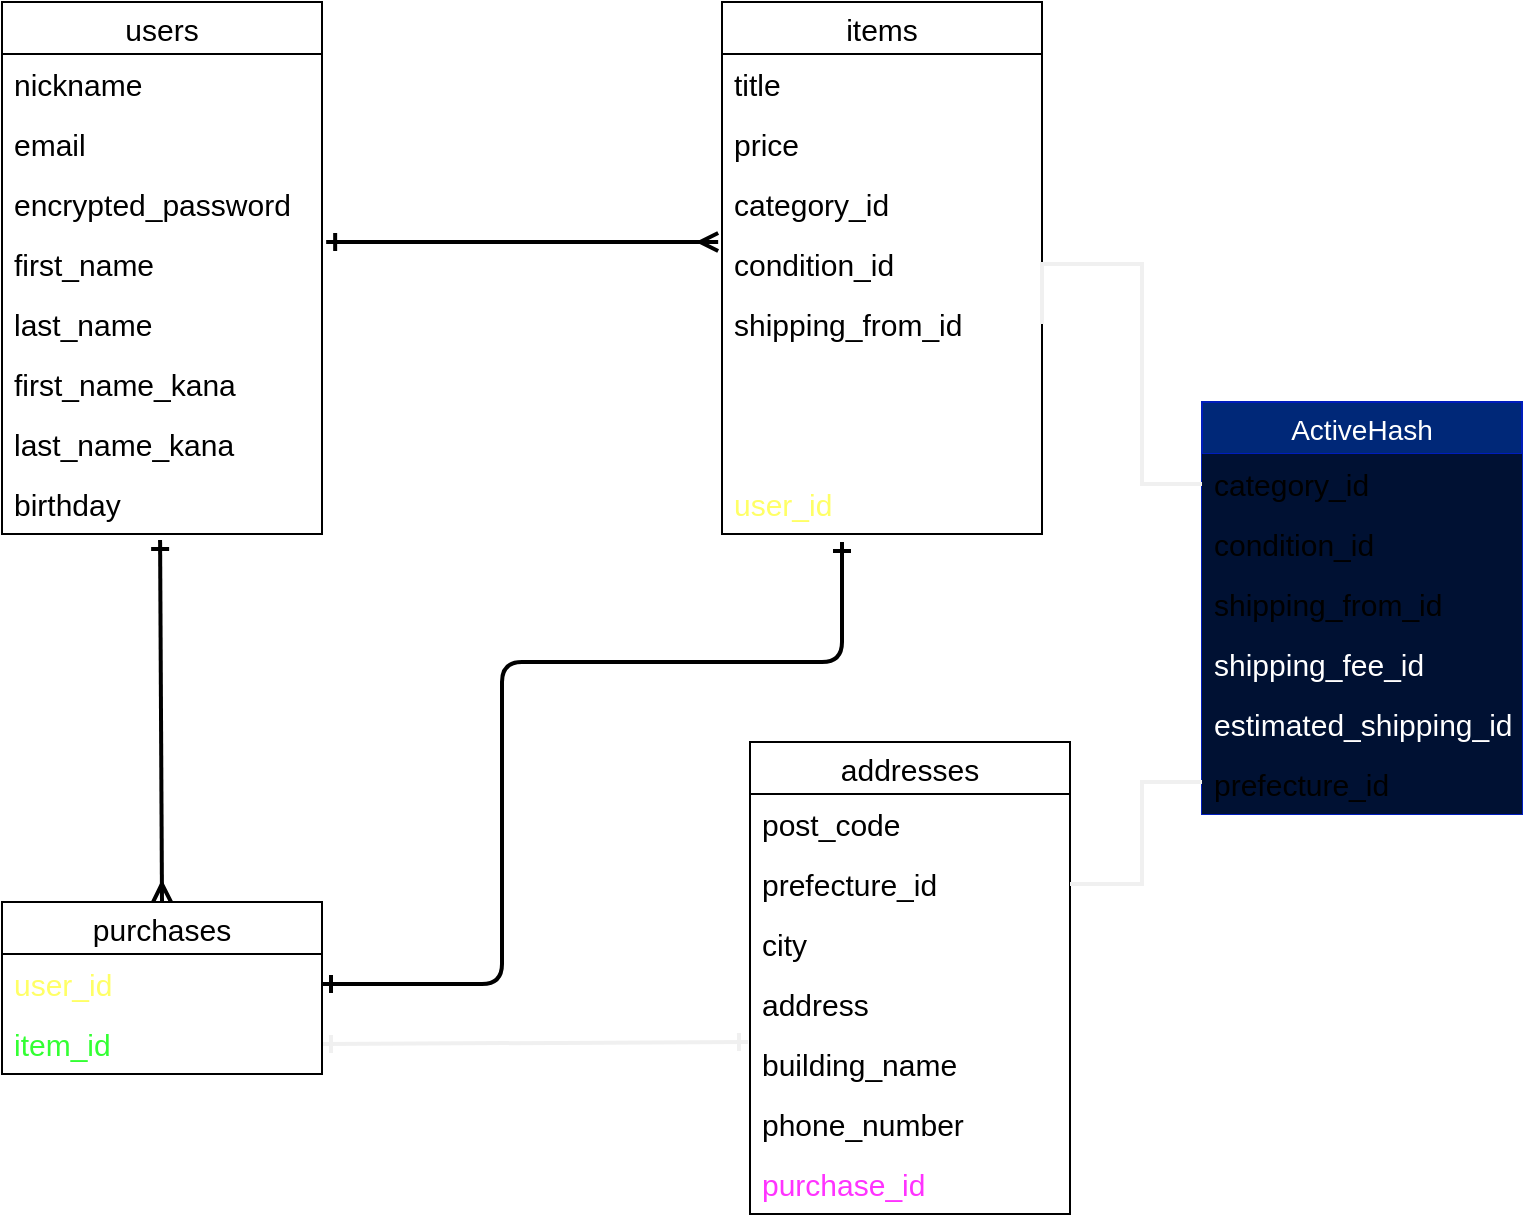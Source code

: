 <mxfile version="13.6.5">
    <diagram id="4ihMrbkJ1hh_erQFC0N1" name="ページ1">
        <mxGraphModel dx="1138" dy="830" grid="1" gridSize="10" guides="1" tooltips="1" connect="1" arrows="1" fold="1" page="1" pageScale="1" pageWidth="827" pageHeight="1169" math="0" shadow="0">
            <root>
                <mxCell id="0"/>
                <mxCell id="1" parent="0"/>
                <mxCell id="60" value="" style="fontSize=12;html=1;endArrow=ERmany;endFill=0;startArrow=ERone;startFill=0;strokeWidth=2;exitX=1.013;exitY=0.133;exitDx=0;exitDy=0;exitPerimeter=0;entryX=-0.012;entryY=0.133;entryDx=0;entryDy=0;entryPerimeter=0;" parent="1" source="18" target="98" edge="1">
                    <mxGeometry width="100" height="100" relative="1" as="geometry">
                        <mxPoint x="210" y="170" as="sourcePoint"/>
                        <mxPoint x="560" y="276" as="targetPoint"/>
                    </mxGeometry>
                </mxCell>
                <mxCell id="62" value="" style="fontSize=12;html=1;endArrow=ERmany;endFill=0;startArrow=ERone;startFill=0;jumpSize=6;strokeWidth=2;entryX=0.5;entryY=0;entryDx=0;entryDy=0;exitX=0.494;exitY=1.1;exitDx=0;exitDy=0;exitPerimeter=0;" parent="1" source="22" target="72" edge="1">
                    <mxGeometry width="100" height="100" relative="1" as="geometry">
                        <mxPoint x="110" y="430" as="sourcePoint"/>
                        <mxPoint x="130" y="620" as="targetPoint"/>
                    </mxGeometry>
                </mxCell>
                <mxCell id="71" value="" style="fontSize=12;html=1;endArrow=ERone;endFill=1;entryX=1;entryY=0.5;entryDx=0;entryDy=0;startArrow=ERone;startFill=0;exitX=0.375;exitY=1.133;exitDx=0;exitDy=0;exitPerimeter=0;strokeWidth=2;edgeStyle=orthogonalEdgeStyle;" parent="1" source="96" target="79" edge="1">
                    <mxGeometry width="100" height="100" relative="1" as="geometry">
                        <mxPoint x="640" y="450" as="sourcePoint"/>
                        <mxPoint x="430" y="400" as="targetPoint"/>
                        <Array as="points">
                            <mxPoint x="460" y="450"/>
                            <mxPoint x="290" y="450"/>
                            <mxPoint x="290" y="611"/>
                        </Array>
                    </mxGeometry>
                </mxCell>
                <mxCell id="48" value="addresses" style="swimlane;fontStyle=0;childLayout=stackLayout;horizontal=1;startSize=26;horizontalStack=0;resizeParent=1;resizeParentMax=0;resizeLast=0;collapsible=1;marginBottom=0;align=center;fontSize=15;" parent="1" vertex="1">
                    <mxGeometry x="414" y="490" width="160" height="236" as="geometry"/>
                </mxCell>
                <mxCell id="52" value="post_code" style="text;strokeColor=none;fillColor=none;spacingLeft=4;spacingRight=4;overflow=hidden;rotatable=0;points=[[0,0.5],[1,0.5]];portConstraint=eastwest;fontSize=15;" parent="48" vertex="1">
                    <mxGeometry y="26" width="160" height="30" as="geometry"/>
                </mxCell>
                <mxCell id="53" value="prefecture_id" style="text;strokeColor=none;fillColor=none;spacingLeft=4;spacingRight=4;overflow=hidden;rotatable=0;points=[[0,0.5],[1,0.5]];portConstraint=eastwest;fontSize=15;" parent="48" vertex="1">
                    <mxGeometry y="56" width="160" height="30" as="geometry"/>
                </mxCell>
                <mxCell id="54" value="city" style="text;strokeColor=none;fillColor=none;spacingLeft=4;spacingRight=4;overflow=hidden;rotatable=0;points=[[0,0.5],[1,0.5]];portConstraint=eastwest;fontSize=15;" parent="48" vertex="1">
                    <mxGeometry y="86" width="160" height="30" as="geometry"/>
                </mxCell>
                <mxCell id="55" value="address" style="text;strokeColor=none;fillColor=none;spacingLeft=4;spacingRight=4;overflow=hidden;rotatable=0;points=[[0,0.5],[1,0.5]];portConstraint=eastwest;fontSize=15;" parent="48" vertex="1">
                    <mxGeometry y="116" width="160" height="30" as="geometry"/>
                </mxCell>
                <mxCell id="56" value="building_name" style="text;strokeColor=none;fillColor=none;spacingLeft=4;spacingRight=4;overflow=hidden;rotatable=0;points=[[0,0.5],[1,0.5]];portConstraint=eastwest;fontSize=15;" parent="48" vertex="1">
                    <mxGeometry y="146" width="160" height="30" as="geometry"/>
                </mxCell>
                <mxCell id="57" value="phone_number" style="text;strokeColor=none;fillColor=none;spacingLeft=4;spacingRight=4;overflow=hidden;rotatable=0;points=[[0,0.5],[1,0.5]];portConstraint=eastwest;fontSize=15;" parent="48" vertex="1">
                    <mxGeometry y="176" width="160" height="30" as="geometry"/>
                </mxCell>
                <mxCell id="125" value="purchase_id" style="text;strokeColor=none;fillColor=none;spacingLeft=4;spacingRight=4;overflow=hidden;rotatable=0;points=[[0,0.5],[1,0.5]];portConstraint=eastwest;fontSize=15;fontColor=#FF33FF;" vertex="1" parent="48">
                    <mxGeometry y="206" width="160" height="30" as="geometry"/>
                </mxCell>
                <mxCell id="39" value="items" style="swimlane;fontStyle=0;childLayout=stackLayout;horizontal=1;startSize=26;horizontalStack=0;resizeParent=1;resizeParentMax=0;resizeLast=0;collapsible=1;marginBottom=0;align=center;fontSize=15;" parent="1" vertex="1">
                    <mxGeometry x="400" y="120" width="160" height="266" as="geometry"/>
                </mxCell>
                <mxCell id="40" value="title" style="text;strokeColor=none;fillColor=none;spacingLeft=4;spacingRight=4;overflow=hidden;rotatable=0;points=[[0,0.5],[1,0.5]];portConstraint=eastwest;fontSize=15;" parent="39" vertex="1">
                    <mxGeometry y="26" width="160" height="30" as="geometry"/>
                </mxCell>
                <mxCell id="135" value="price" style="text;strokeColor=none;fillColor=none;spacingLeft=4;spacingRight=4;overflow=hidden;rotatable=0;points=[[0,0.5],[1,0.5]];portConstraint=eastwest;fontSize=15;" vertex="1" parent="39">
                    <mxGeometry y="56" width="160" height="30" as="geometry"/>
                </mxCell>
                <mxCell id="42" value="category_id" style="text;strokeColor=none;fillColor=none;spacingLeft=4;spacingRight=4;overflow=hidden;rotatable=0;points=[[0,0.5],[1,0.5]];portConstraint=eastwest;fontSize=15;" parent="39" vertex="1">
                    <mxGeometry y="86" width="160" height="30" as="geometry"/>
                </mxCell>
                <mxCell id="98" value="condition_id" style="text;strokeColor=none;fillColor=none;spacingLeft=4;spacingRight=4;overflow=hidden;rotatable=0;points=[[0,0.5],[1,0.5]];portConstraint=eastwest;fontSize=15;" parent="39" vertex="1">
                    <mxGeometry y="116" width="160" height="30" as="geometry"/>
                </mxCell>
                <mxCell id="47" value="shipping_from_id" style="text;strokeColor=none;fillColor=none;spacingLeft=4;spacingRight=4;overflow=hidden;rotatable=0;points=[[0,0.5],[1,0.5]];portConstraint=eastwest;fontSize=15;" parent="39" vertex="1">
                    <mxGeometry y="146" width="160" height="30" as="geometry"/>
                </mxCell>
                <mxCell id="63" value="shipping_fee_id" style="text;spacingLeft=4;spacingRight=4;overflow=hidden;rotatable=0;points=[[0,0.5],[1,0.5]];portConstraint=eastwest;fontSize=15;fontColor=#FFFFFF;" parent="39" vertex="1">
                    <mxGeometry y="176" width="160" height="30" as="geometry"/>
                </mxCell>
                <mxCell id="94" value="estimated_shipping_id" style="text;spacingLeft=4;spacingRight=4;overflow=hidden;rotatable=0;points=[[0,0.5],[1,0.5]];portConstraint=eastwest;fontSize=15;fontColor=#FFFFFF;" parent="39" vertex="1">
                    <mxGeometry y="206" width="160" height="30" as="geometry"/>
                </mxCell>
                <mxCell id="96" value="user_id" style="text;spacingLeft=4;spacingRight=4;overflow=hidden;rotatable=0;points=[[0,0.5],[1,0.5]];portConstraint=eastwest;fontSize=15;fontColor=#FFFF66;" parent="39" vertex="1">
                    <mxGeometry y="236" width="160" height="30" as="geometry"/>
                </mxCell>
                <mxCell id="3" value="users" style="swimlane;fontStyle=0;childLayout=stackLayout;horizontal=1;startSize=26;horizontalStack=0;resizeParent=1;resizeParentMax=0;resizeLast=0;collapsible=1;marginBottom=0;align=center;fontSize=15;" parent="1" vertex="1">
                    <mxGeometry x="40" y="120" width="160" height="266" as="geometry"/>
                </mxCell>
                <mxCell id="4" value="nickname" style="text;strokeColor=none;fillColor=none;spacingLeft=4;spacingRight=4;overflow=hidden;rotatable=0;points=[[0,0.5],[1,0.5]];portConstraint=eastwest;fontSize=15;" parent="3" vertex="1">
                    <mxGeometry y="26" width="160" height="30" as="geometry"/>
                </mxCell>
                <mxCell id="5" value="email" style="text;strokeColor=none;fillColor=none;spacingLeft=4;spacingRight=4;overflow=hidden;rotatable=0;points=[[0,0.5],[1,0.5]];portConstraint=eastwest;fontSize=15;" parent="3" vertex="1">
                    <mxGeometry y="56" width="160" height="30" as="geometry"/>
                </mxCell>
                <mxCell id="6" value="encrypted_password" style="text;strokeColor=none;fillColor=none;spacingLeft=4;spacingRight=4;overflow=hidden;rotatable=0;points=[[0,0.5],[1,0.5]];portConstraint=eastwest;fontSize=15;" parent="3" vertex="1">
                    <mxGeometry y="86" width="160" height="30" as="geometry"/>
                </mxCell>
                <mxCell id="18" value="first_name" style="text;strokeColor=none;fillColor=none;spacingLeft=4;spacingRight=4;overflow=hidden;rotatable=0;points=[[0,0.5],[1,0.5]];portConstraint=eastwest;fontSize=15;" parent="3" vertex="1">
                    <mxGeometry y="116" width="160" height="30" as="geometry"/>
                </mxCell>
                <mxCell id="19" value="last_name" style="text;strokeColor=none;fillColor=none;spacingLeft=4;spacingRight=4;overflow=hidden;rotatable=0;points=[[0,0.5],[1,0.5]];portConstraint=eastwest;fontSize=15;" parent="3" vertex="1">
                    <mxGeometry y="146" width="160" height="30" as="geometry"/>
                </mxCell>
                <mxCell id="20" value="first_name_kana" style="text;strokeColor=none;fillColor=none;spacingLeft=4;spacingRight=4;overflow=hidden;rotatable=0;points=[[0,0.5],[1,0.5]];portConstraint=eastwest;fontSize=15;" parent="3" vertex="1">
                    <mxGeometry y="176" width="160" height="30" as="geometry"/>
                </mxCell>
                <mxCell id="21" value="last_name_kana" style="text;strokeColor=none;fillColor=none;spacingLeft=4;spacingRight=4;overflow=hidden;rotatable=0;points=[[0,0.5],[1,0.5]];portConstraint=eastwest;fontSize=15;" parent="3" vertex="1">
                    <mxGeometry y="206" width="160" height="30" as="geometry"/>
                </mxCell>
                <mxCell id="22" value="birthday" style="text;strokeColor=none;fillColor=none;spacingLeft=4;spacingRight=4;overflow=hidden;rotatable=0;points=[[0,0.5],[1,0.5]];portConstraint=eastwest;fontSize=15;" parent="3" vertex="1">
                    <mxGeometry y="236" width="160" height="30" as="geometry"/>
                </mxCell>
                <mxCell id="81" value="" style="endArrow=ERone;html=1;rounded=0;strokeColor=#f0f0f0;strokeWidth=2;endFill=0;exitX=1;exitY=0.5;exitDx=0;exitDy=0;startArrow=ERone;startFill=0;" parent="1" source="80" edge="1">
                    <mxGeometry relative="1" as="geometry">
                        <mxPoint x="220" y="640" as="sourcePoint"/>
                        <mxPoint x="413" y="640" as="targetPoint"/>
                    </mxGeometry>
                </mxCell>
                <mxCell id="72" value="purchases" style="swimlane;fontStyle=0;childLayout=stackLayout;horizontal=1;startSize=26;horizontalStack=0;resizeParent=1;resizeParentMax=0;resizeLast=0;collapsible=1;marginBottom=0;align=center;fontSize=15;" parent="1" vertex="1">
                    <mxGeometry x="40" y="570" width="160" height="86" as="geometry"/>
                </mxCell>
                <mxCell id="79" value="user_id" style="text;strokeColor=none;fillColor=none;spacingLeft=4;spacingRight=4;overflow=hidden;rotatable=0;points=[[0,0.5],[1,0.5]];portConstraint=eastwest;fontSize=15;fontColor=#FFFF66;" parent="72" vertex="1">
                    <mxGeometry y="26" width="160" height="30" as="geometry"/>
                </mxCell>
                <mxCell id="80" value="item_id" style="text;strokeColor=none;fillColor=none;spacingLeft=4;spacingRight=4;overflow=hidden;rotatable=0;points=[[0,0.5],[1,0.5]];portConstraint=eastwest;fontSize=15;horizontal=1;fontColor=#33FF33;" parent="72" vertex="1">
                    <mxGeometry y="56" width="160" height="30" as="geometry"/>
                </mxCell>
                <mxCell id="88" value="ActiveHash" style="swimlane;fontStyle=0;childLayout=stackLayout;horizontal=1;startSize=26;horizontalStack=0;resizeParent=1;resizeParentMax=0;resizeLast=0;collapsible=1;marginBottom=0;align=center;fontSize=14;strokeColor=#001DBC;fontColor=#ffffff;fillColor=#002878;" parent="1" vertex="1">
                    <mxGeometry x="640" y="320" width="160" height="206" as="geometry"/>
                </mxCell>
                <mxCell id="118" value="category_id" style="text;strokeColor=none;spacingLeft=4;spacingRight=4;overflow=hidden;rotatable=0;points=[[0,0.5],[1,0.5]];portConstraint=eastwest;fontSize=15;fillColor=#001133;" vertex="1" parent="88">
                    <mxGeometry y="26" width="160" height="30" as="geometry"/>
                </mxCell>
                <mxCell id="119" value="condition_id" style="text;strokeColor=none;spacingLeft=4;spacingRight=4;overflow=hidden;rotatable=0;points=[[0,0.5],[1,0.5]];portConstraint=eastwest;fontSize=15;fillColor=#001133;" vertex="1" parent="88">
                    <mxGeometry y="56" width="160" height="30" as="geometry"/>
                </mxCell>
                <mxCell id="120" value="shipping_from_id" style="text;strokeColor=none;spacingLeft=4;spacingRight=4;overflow=hidden;rotatable=0;points=[[0,0.5],[1,0.5]];portConstraint=eastwest;fontSize=15;fillColor=#001133;" vertex="1" parent="88">
                    <mxGeometry y="86" width="160" height="30" as="geometry"/>
                </mxCell>
                <mxCell id="121" value="shipping_fee_id" style="text;spacingLeft=4;spacingRight=4;overflow=hidden;rotatable=0;points=[[0,0.5],[1,0.5]];portConstraint=eastwest;fontSize=15;fontColor=#FFFFFF;fillColor=#001133;" vertex="1" parent="88">
                    <mxGeometry y="116" width="160" height="30" as="geometry"/>
                </mxCell>
                <mxCell id="122" value="estimated_shipping_id" style="text;spacingLeft=4;spacingRight=4;overflow=hidden;rotatable=0;points=[[0,0.5],[1,0.5]];portConstraint=eastwest;fontSize=15;fontColor=#FFFFFF;fillColor=#001133;" vertex="1" parent="88">
                    <mxGeometry y="146" width="160" height="30" as="geometry"/>
                </mxCell>
                <mxCell id="124" value="prefecture_id" style="text;strokeColor=none;spacingLeft=4;spacingRight=4;overflow=hidden;rotatable=0;points=[[0,0.5],[1,0.5]];portConstraint=eastwest;fontSize=15;fillColor=#001133;" vertex="1" parent="88">
                    <mxGeometry y="176" width="160" height="30" as="geometry"/>
                </mxCell>
                <mxCell id="112" value="" style="endArrow=none;html=1;rounded=0;strokeColor=#f0f0f0;strokeWidth=2;fontColor=#FFFFFF;exitX=1;exitY=0.5;exitDx=0;exitDy=0;edgeStyle=orthogonalEdgeStyle;" parent="1" source="47" edge="1">
                    <mxGeometry relative="1" as="geometry">
                        <mxPoint x="340" y="400" as="sourcePoint"/>
                        <mxPoint x="640" y="361" as="targetPoint"/>
                        <Array as="points">
                            <mxPoint x="610" y="251"/>
                            <mxPoint x="610" y="361"/>
                        </Array>
                    </mxGeometry>
                </mxCell>
                <mxCell id="113" value="" style="endArrow=none;html=1;rounded=0;strokeColor=#f0f0f0;strokeWidth=2;fontColor=#FFFFFF;edgeStyle=orthogonalEdgeStyle;" parent="1" source="53" edge="1">
                    <mxGeometry relative="1" as="geometry">
                        <mxPoint x="340" y="400" as="sourcePoint"/>
                        <mxPoint x="640" y="510" as="targetPoint"/>
                        <Array as="points">
                            <mxPoint x="610" y="561"/>
                            <mxPoint x="610" y="510"/>
                            <mxPoint x="640" y="510"/>
                        </Array>
                    </mxGeometry>
                </mxCell>
            </root>
        </mxGraphModel>
    </diagram>
</mxfile>